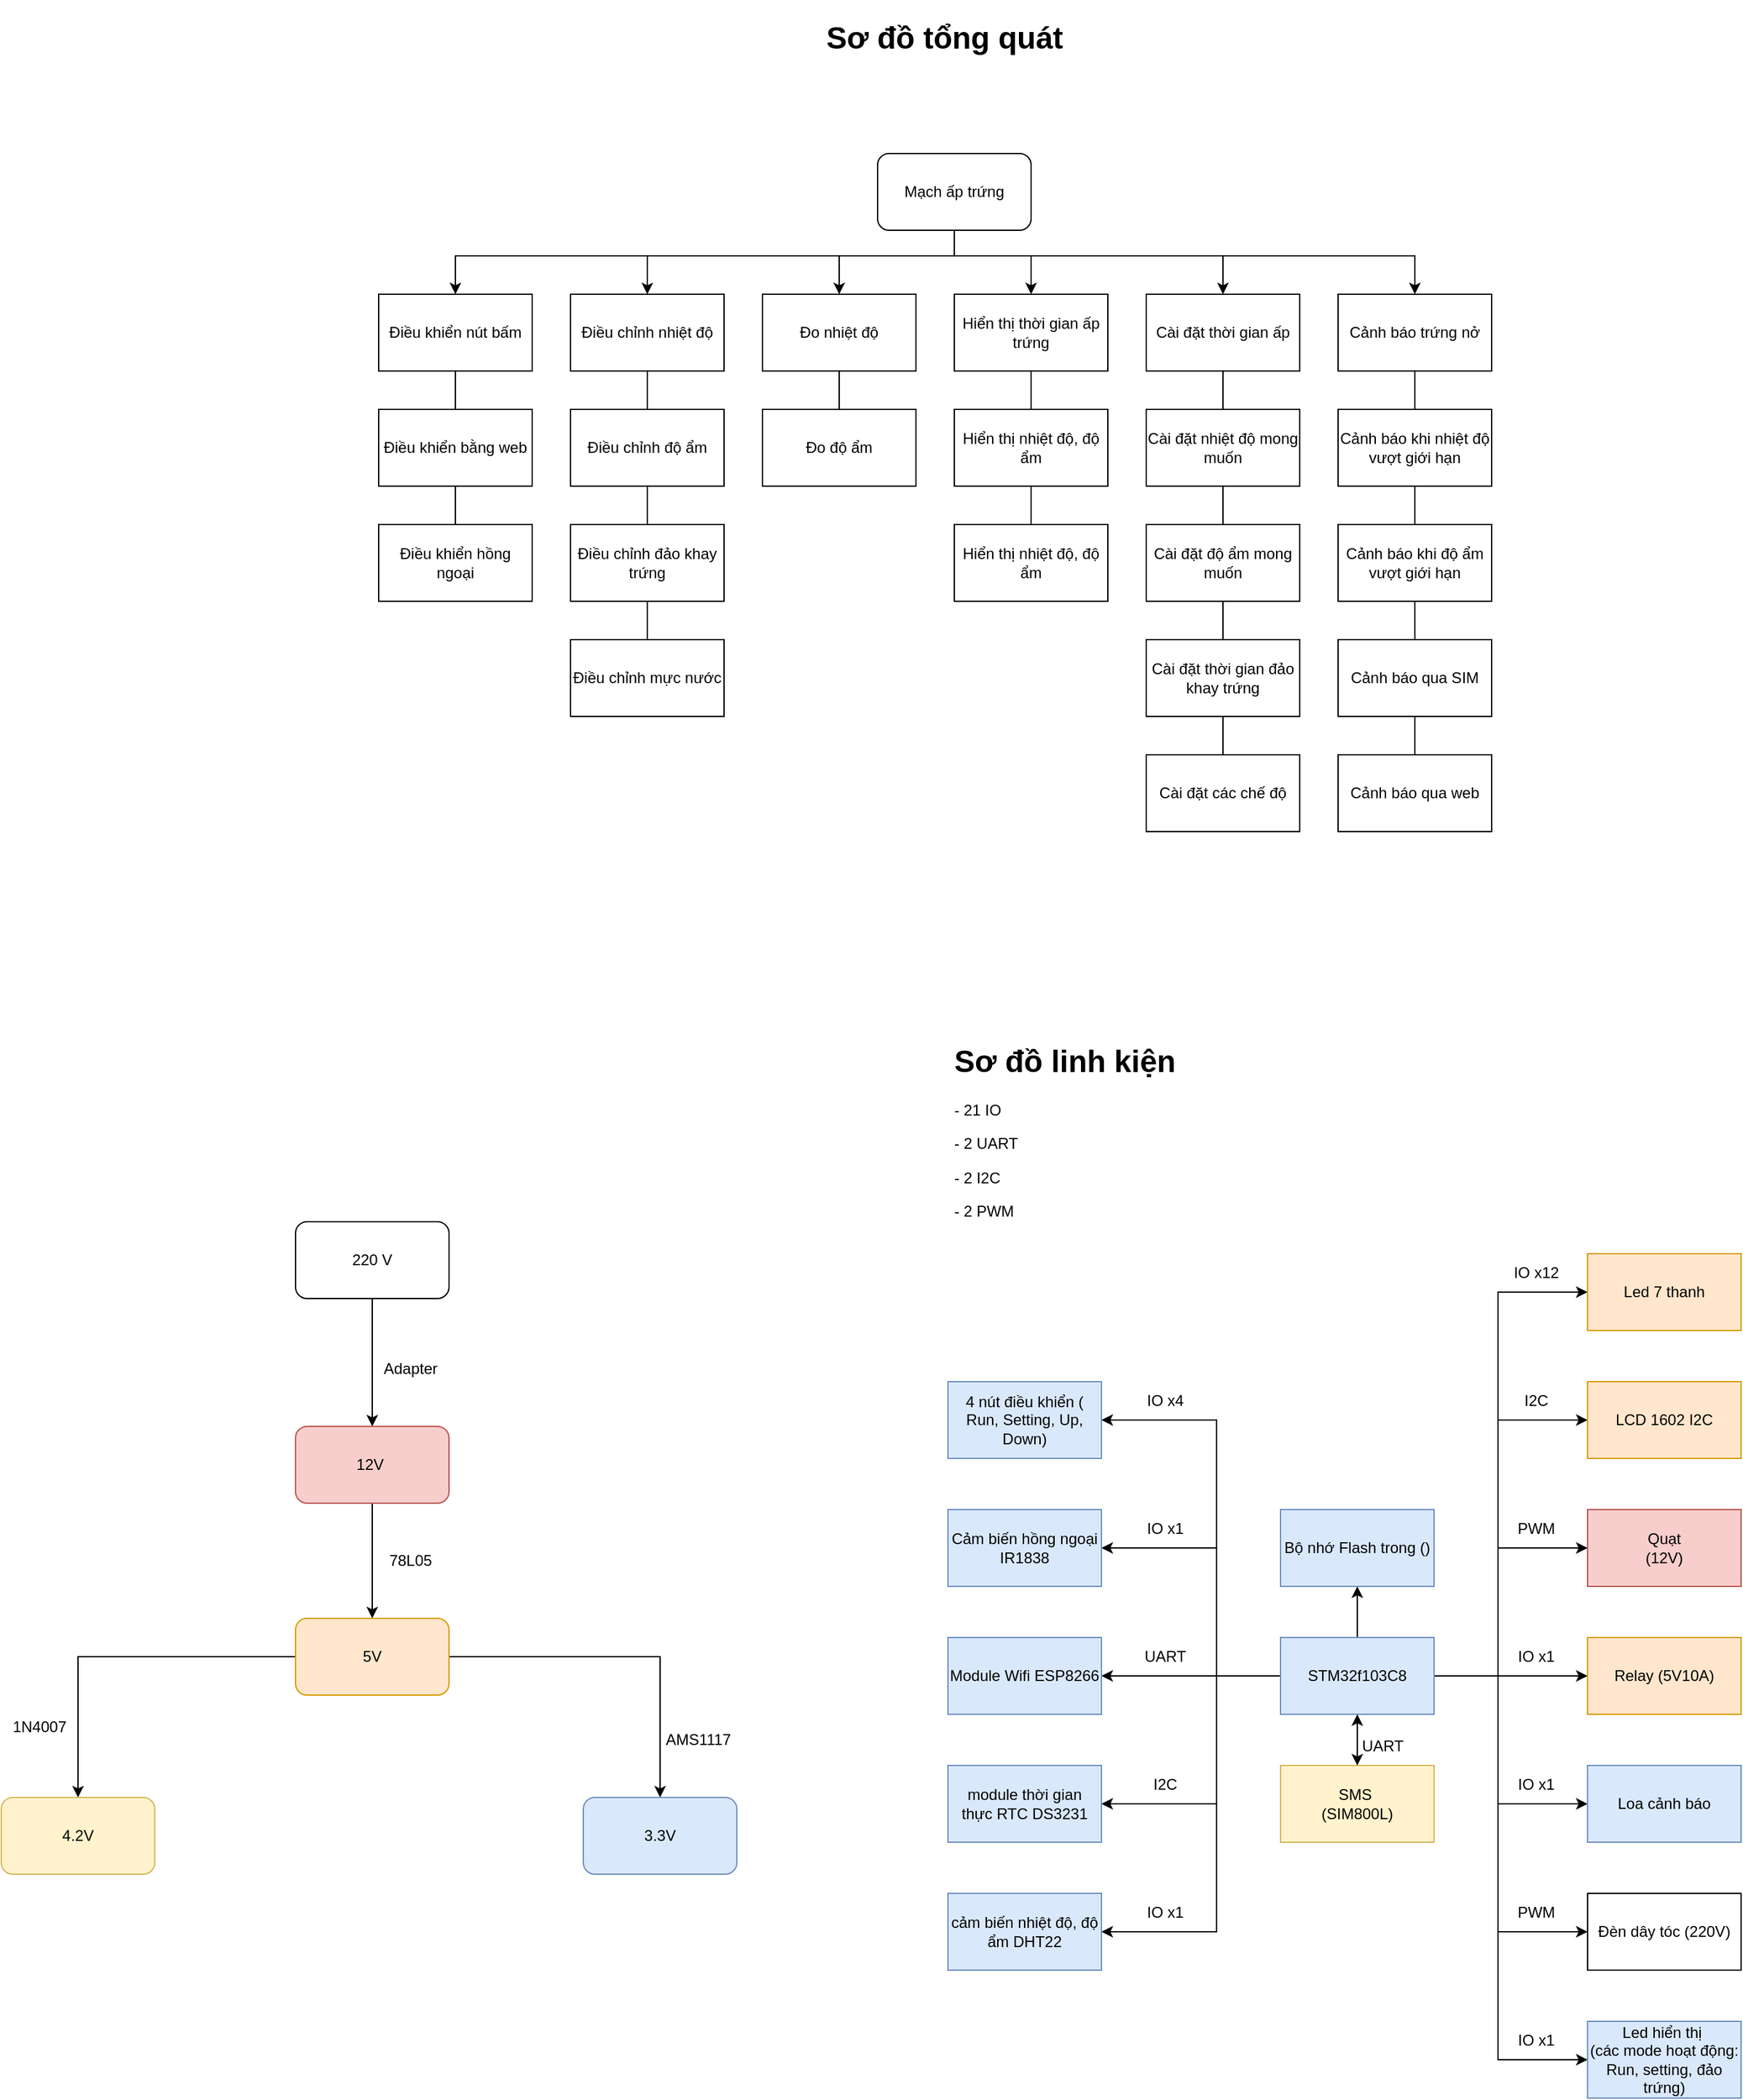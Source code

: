 <mxfile version="21.3.0" type="device">
  <diagram id="ALxiAxeV9Ly_q71chqAM" name="Page-1">
    <mxGraphModel dx="2359" dy="838" grid="1" gridSize="10" guides="1" tooltips="1" connect="1" arrows="1" fold="1" page="1" pageScale="1" pageWidth="850" pageHeight="1100" math="0" shadow="0">
      <root>
        <mxCell id="0" />
        <mxCell id="1" parent="0" />
        <mxCell id="fxQVwP1VWP0v5WLFIve3-24" style="edgeStyle=orthogonalEdgeStyle;rounded=0;orthogonalLoop=1;jettySize=auto;html=1;entryX=0.5;entryY=0;entryDx=0;entryDy=0;" parent="1" source="fxQVwP1VWP0v5WLFIve3-1" target="fxQVwP1VWP0v5WLFIve3-2" edge="1">
          <mxGeometry relative="1" as="geometry">
            <Array as="points">
              <mxPoint x="5" y="240" />
              <mxPoint x="-385" y="240" />
            </Array>
          </mxGeometry>
        </mxCell>
        <mxCell id="DAEP5-AScoEeusHj-AqT-6" style="edgeStyle=orthogonalEdgeStyle;rounded=0;orthogonalLoop=1;jettySize=auto;html=1;entryX=0.5;entryY=0;entryDx=0;entryDy=0;" edge="1" parent="1" source="fxQVwP1VWP0v5WLFIve3-1" target="fxQVwP1VWP0v5WLFIve3-5">
          <mxGeometry relative="1" as="geometry">
            <Array as="points">
              <mxPoint x="5" y="240" />
              <mxPoint x="-235" y="240" />
            </Array>
          </mxGeometry>
        </mxCell>
        <mxCell id="DAEP5-AScoEeusHj-AqT-15" style="edgeStyle=orthogonalEdgeStyle;rounded=0;orthogonalLoop=1;jettySize=auto;html=1;entryX=0.5;entryY=0;entryDx=0;entryDy=0;" edge="1" parent="1" source="fxQVwP1VWP0v5WLFIve3-1" target="DAEP5-AScoEeusHj-AqT-1">
          <mxGeometry relative="1" as="geometry">
            <Array as="points">
              <mxPoint x="5" y="240" />
              <mxPoint x="-85" y="240" />
            </Array>
          </mxGeometry>
        </mxCell>
        <mxCell id="DAEP5-AScoEeusHj-AqT-16" style="edgeStyle=orthogonalEdgeStyle;rounded=0;orthogonalLoop=1;jettySize=auto;html=1;entryX=0.5;entryY=0;entryDx=0;entryDy=0;" edge="1" parent="1" source="fxQVwP1VWP0v5WLFIve3-1" target="fxQVwP1VWP0v5WLFIve3-15">
          <mxGeometry relative="1" as="geometry">
            <Array as="points">
              <mxPoint x="5" y="240" />
              <mxPoint x="65" y="240" />
            </Array>
          </mxGeometry>
        </mxCell>
        <mxCell id="DAEP5-AScoEeusHj-AqT-17" style="edgeStyle=orthogonalEdgeStyle;rounded=0;orthogonalLoop=1;jettySize=auto;html=1;" edge="1" parent="1" source="fxQVwP1VWP0v5WLFIve3-1" target="fxQVwP1VWP0v5WLFIve3-7">
          <mxGeometry relative="1" as="geometry">
            <Array as="points">
              <mxPoint x="5" y="240" />
              <mxPoint x="215" y="240" />
            </Array>
          </mxGeometry>
        </mxCell>
        <mxCell id="DAEP5-AScoEeusHj-AqT-18" style="edgeStyle=orthogonalEdgeStyle;rounded=0;orthogonalLoop=1;jettySize=auto;html=1;entryX=0.5;entryY=0;entryDx=0;entryDy=0;" edge="1" parent="1" source="fxQVwP1VWP0v5WLFIve3-1" target="fxQVwP1VWP0v5WLFIve3-10">
          <mxGeometry relative="1" as="geometry">
            <Array as="points">
              <mxPoint x="5" y="240" />
              <mxPoint x="365" y="240" />
            </Array>
          </mxGeometry>
        </mxCell>
        <mxCell id="fxQVwP1VWP0v5WLFIve3-1" value="Mạch ấp trứng" style="rounded=1;whiteSpace=wrap;html=1;" parent="1" vertex="1">
          <mxGeometry x="-55" y="160" width="120" height="60" as="geometry" />
        </mxCell>
        <mxCell id="fxQVwP1VWP0v5WLFIve3-2" value="Điều khiển nút bấm" style="rounded=0;whiteSpace=wrap;html=1;" parent="1" vertex="1">
          <mxGeometry x="-445" y="270" width="120" height="60" as="geometry" />
        </mxCell>
        <mxCell id="fxQVwP1VWP0v5WLFIve3-3" value="Điều khiển bằng web" style="rounded=0;whiteSpace=wrap;html=1;" parent="1" vertex="1">
          <mxGeometry x="-445" y="360" width="120" height="60" as="geometry" />
        </mxCell>
        <mxCell id="fxQVwP1VWP0v5WLFIve3-4" value="Điều khiển hồng ngoại" style="rounded=0;whiteSpace=wrap;html=1;" parent="1" vertex="1">
          <mxGeometry x="-445" y="450" width="120" height="60" as="geometry" />
        </mxCell>
        <mxCell id="fxQVwP1VWP0v5WLFIve3-5" value="Điều chỉnh nhiệt độ" style="rounded=0;whiteSpace=wrap;html=1;" parent="1" vertex="1">
          <mxGeometry x="-295" y="270" width="120" height="60" as="geometry" />
        </mxCell>
        <mxCell id="fxQVwP1VWP0v5WLFIve3-6" value="Điều chỉnh độ ẩm" style="rounded=0;whiteSpace=wrap;html=1;" parent="1" vertex="1">
          <mxGeometry x="-295" y="360" width="120" height="60" as="geometry" />
        </mxCell>
        <mxCell id="fxQVwP1VWP0v5WLFIve3-7" value="Cài đặt thời gian ấp" style="rounded=0;whiteSpace=wrap;html=1;" parent="1" vertex="1">
          <mxGeometry x="155" y="270" width="120" height="60" as="geometry" />
        </mxCell>
        <mxCell id="fxQVwP1VWP0v5WLFIve3-8" value="Cài đặt nhiệt độ mong muốn" style="rounded=0;whiteSpace=wrap;html=1;" parent="1" vertex="1">
          <mxGeometry x="155" y="360" width="120" height="60" as="geometry" />
        </mxCell>
        <mxCell id="fxQVwP1VWP0v5WLFIve3-9" value="Cài đặt độ ẩm mong muốn" style="rounded=0;whiteSpace=wrap;html=1;" parent="1" vertex="1">
          <mxGeometry x="155" y="450" width="120" height="60" as="geometry" />
        </mxCell>
        <mxCell id="fxQVwP1VWP0v5WLFIve3-10" value="Cảnh báo trứng nở" style="rounded=0;whiteSpace=wrap;html=1;" parent="1" vertex="1">
          <mxGeometry x="305" y="270" width="120" height="60" as="geometry" />
        </mxCell>
        <mxCell id="fxQVwP1VWP0v5WLFIve3-11" value="Cảnh báo khi nhiệt độ vượt giới hạn" style="rounded=0;whiteSpace=wrap;html=1;" parent="1" vertex="1">
          <mxGeometry x="305" y="360" width="120" height="60" as="geometry" />
        </mxCell>
        <mxCell id="fxQVwP1VWP0v5WLFIve3-12" value="Cảnh báo khi độ ẩm vượt giới hạn" style="rounded=0;whiteSpace=wrap;html=1;" parent="1" vertex="1">
          <mxGeometry x="305" y="450" width="120" height="60" as="geometry" />
        </mxCell>
        <mxCell id="fxQVwP1VWP0v5WLFIve3-13" value="Cảnh báo qua SIM" style="rounded=0;whiteSpace=wrap;html=1;" parent="1" vertex="1">
          <mxGeometry x="305" y="540" width="120" height="60" as="geometry" />
        </mxCell>
        <mxCell id="DAEP5-AScoEeusHj-AqT-41" value="" style="edgeStyle=none;rounded=0;orthogonalLoop=1;jettySize=auto;html=1;" edge="1" parent="1" source="fxQVwP1VWP0v5WLFIve3-14" target="DAEP5-AScoEeusHj-AqT-37">
          <mxGeometry relative="1" as="geometry" />
        </mxCell>
        <mxCell id="DAEP5-AScoEeusHj-AqT-59" style="edgeStyle=orthogonalEdgeStyle;rounded=0;orthogonalLoop=1;jettySize=auto;html=1;entryX=1;entryY=0.5;entryDx=0;entryDy=0;" edge="1" parent="1" source="fxQVwP1VWP0v5WLFIve3-14" target="DAEP5-AScoEeusHj-AqT-38">
          <mxGeometry relative="1" as="geometry">
            <Array as="points">
              <mxPoint x="210" y="1350" />
              <mxPoint x="210" y="1150" />
            </Array>
          </mxGeometry>
        </mxCell>
        <mxCell id="DAEP5-AScoEeusHj-AqT-60" style="edgeStyle=orthogonalEdgeStyle;rounded=0;orthogonalLoop=1;jettySize=auto;html=1;entryX=1;entryY=0.5;entryDx=0;entryDy=0;" edge="1" parent="1" source="fxQVwP1VWP0v5WLFIve3-14" target="DAEP5-AScoEeusHj-AqT-39">
          <mxGeometry relative="1" as="geometry">
            <Array as="points">
              <mxPoint x="210" y="1350" />
              <mxPoint x="210" y="1250" />
            </Array>
          </mxGeometry>
        </mxCell>
        <mxCell id="DAEP5-AScoEeusHj-AqT-62" style="edgeStyle=orthogonalEdgeStyle;rounded=0;orthogonalLoop=1;jettySize=auto;html=1;entryX=0;entryY=0.5;entryDx=0;entryDy=0;" edge="1" parent="1" source="fxQVwP1VWP0v5WLFIve3-14" target="DAEP5-AScoEeusHj-AqT-56">
          <mxGeometry relative="1" as="geometry" />
        </mxCell>
        <mxCell id="DAEP5-AScoEeusHj-AqT-63" style="edgeStyle=orthogonalEdgeStyle;rounded=0;orthogonalLoop=1;jettySize=auto;html=1;entryX=1;entryY=0.5;entryDx=0;entryDy=0;" edge="1" parent="1" source="fxQVwP1VWP0v5WLFIve3-14" target="DAEP5-AScoEeusHj-AqT-47">
          <mxGeometry relative="1" as="geometry">
            <Array as="points">
              <mxPoint x="210" y="1350" />
              <mxPoint x="210" y="1450" />
            </Array>
          </mxGeometry>
        </mxCell>
        <mxCell id="DAEP5-AScoEeusHj-AqT-64" style="edgeStyle=orthogonalEdgeStyle;rounded=0;orthogonalLoop=1;jettySize=auto;html=1;entryX=1;entryY=0.5;entryDx=0;entryDy=0;" edge="1" parent="1" source="fxQVwP1VWP0v5WLFIve3-14" target="DAEP5-AScoEeusHj-AqT-48">
          <mxGeometry relative="1" as="geometry">
            <Array as="points">
              <mxPoint x="210" y="1350" />
              <mxPoint x="210" y="1550" />
            </Array>
          </mxGeometry>
        </mxCell>
        <mxCell id="DAEP5-AScoEeusHj-AqT-65" style="edgeStyle=orthogonalEdgeStyle;rounded=0;orthogonalLoop=1;jettySize=auto;html=1;entryX=1;entryY=0.5;entryDx=0;entryDy=0;" edge="1" parent="1" source="fxQVwP1VWP0v5WLFIve3-14" target="DAEP5-AScoEeusHj-AqT-40">
          <mxGeometry relative="1" as="geometry" />
        </mxCell>
        <mxCell id="DAEP5-AScoEeusHj-AqT-66" style="edgeStyle=orthogonalEdgeStyle;rounded=0;orthogonalLoop=1;jettySize=auto;html=1;exitX=1;exitY=0.5;exitDx=0;exitDy=0;entryX=0;entryY=0.5;entryDx=0;entryDy=0;" edge="1" parent="1" source="fxQVwP1VWP0v5WLFIve3-14" target="DAEP5-AScoEeusHj-AqT-49">
          <mxGeometry relative="1" as="geometry">
            <Array as="points">
              <mxPoint x="430" y="1350" />
              <mxPoint x="430" y="1050" />
            </Array>
          </mxGeometry>
        </mxCell>
        <mxCell id="DAEP5-AScoEeusHj-AqT-67" style="edgeStyle=orthogonalEdgeStyle;rounded=0;orthogonalLoop=1;jettySize=auto;html=1;entryX=0;entryY=0.5;entryDx=0;entryDy=0;" edge="1" parent="1" source="fxQVwP1VWP0v5WLFIve3-14" target="DAEP5-AScoEeusHj-AqT-50">
          <mxGeometry relative="1" as="geometry">
            <Array as="points">
              <mxPoint x="430" y="1350" />
              <mxPoint x="430" y="1150" />
            </Array>
          </mxGeometry>
        </mxCell>
        <mxCell id="DAEP5-AScoEeusHj-AqT-68" style="edgeStyle=orthogonalEdgeStyle;rounded=0;orthogonalLoop=1;jettySize=auto;html=1;exitX=1;exitY=0.5;exitDx=0;exitDy=0;entryX=0;entryY=0.5;entryDx=0;entryDy=0;" edge="1" parent="1" source="fxQVwP1VWP0v5WLFIve3-14" target="DAEP5-AScoEeusHj-AqT-51">
          <mxGeometry relative="1" as="geometry">
            <Array as="points">
              <mxPoint x="430" y="1350" />
              <mxPoint x="430" y="1250" />
            </Array>
          </mxGeometry>
        </mxCell>
        <mxCell id="DAEP5-AScoEeusHj-AqT-69" style="edgeStyle=orthogonalEdgeStyle;rounded=0;orthogonalLoop=1;jettySize=auto;html=1;entryX=0;entryY=0.5;entryDx=0;entryDy=0;" edge="1" parent="1" source="fxQVwP1VWP0v5WLFIve3-14" target="DAEP5-AScoEeusHj-AqT-54">
          <mxGeometry relative="1" as="geometry">
            <Array as="points">
              <mxPoint x="430" y="1350" />
              <mxPoint x="430" y="1450" />
            </Array>
          </mxGeometry>
        </mxCell>
        <mxCell id="DAEP5-AScoEeusHj-AqT-70" style="edgeStyle=orthogonalEdgeStyle;rounded=0;orthogonalLoop=1;jettySize=auto;html=1;entryX=0;entryY=0.5;entryDx=0;entryDy=0;" edge="1" parent="1" source="fxQVwP1VWP0v5WLFIve3-14" target="DAEP5-AScoEeusHj-AqT-55">
          <mxGeometry relative="1" as="geometry">
            <Array as="points">
              <mxPoint x="430" y="1350" />
              <mxPoint x="430" y="1550" />
            </Array>
          </mxGeometry>
        </mxCell>
        <mxCell id="DAEP5-AScoEeusHj-AqT-71" style="edgeStyle=orthogonalEdgeStyle;rounded=0;orthogonalLoop=1;jettySize=auto;html=1;entryX=0;entryY=0.5;entryDx=0;entryDy=0;" edge="1" parent="1" source="fxQVwP1VWP0v5WLFIve3-14" target="DAEP5-AScoEeusHj-AqT-53">
          <mxGeometry relative="1" as="geometry">
            <Array as="points">
              <mxPoint x="430" y="1350" />
              <mxPoint x="430" y="1650" />
            </Array>
          </mxGeometry>
        </mxCell>
        <mxCell id="fxQVwP1VWP0v5WLFIve3-14" value="STM32f103C8" style="rounded=0;whiteSpace=wrap;html=1;fillColor=#dae8fc;strokeColor=#6c8ebf;" parent="1" vertex="1">
          <mxGeometry x="260" y="1320" width="120" height="60" as="geometry" />
        </mxCell>
        <mxCell id="fxQVwP1VWP0v5WLFIve3-15" value="Hiển thị thời gian ấp trứng" style="rounded=0;whiteSpace=wrap;html=1;" parent="1" vertex="1">
          <mxGeometry x="5" y="270" width="120" height="60" as="geometry" />
        </mxCell>
        <mxCell id="fxQVwP1VWP0v5WLFIve3-16" value="Hiển thị nhiệt độ, độ ẩm" style="rounded=0;whiteSpace=wrap;html=1;" parent="1" vertex="1">
          <mxGeometry x="5" y="360" width="120" height="60" as="geometry" />
        </mxCell>
        <mxCell id="DAEP5-AScoEeusHj-AqT-1" value="Đo nhiệt độ" style="rounded=0;whiteSpace=wrap;html=1;" vertex="1" parent="1">
          <mxGeometry x="-145" y="270" width="120" height="60" as="geometry" />
        </mxCell>
        <mxCell id="DAEP5-AScoEeusHj-AqT-2" value="Đo độ ẩm" style="rounded=0;whiteSpace=wrap;html=1;" vertex="1" parent="1">
          <mxGeometry x="-145" y="360" width="120" height="60" as="geometry" />
        </mxCell>
        <mxCell id="DAEP5-AScoEeusHj-AqT-5" value="Điều chỉnh đảo khay trứng" style="rounded=0;whiteSpace=wrap;html=1;" vertex="1" parent="1">
          <mxGeometry x="-295" y="450" width="120" height="60" as="geometry" />
        </mxCell>
        <mxCell id="DAEP5-AScoEeusHj-AqT-11" value="Điều chỉnh mực nước" style="rounded=0;whiteSpace=wrap;html=1;" vertex="1" parent="1">
          <mxGeometry x="-295" y="540" width="120" height="60" as="geometry" />
        </mxCell>
        <mxCell id="DAEP5-AScoEeusHj-AqT-12" value="Cài đặt thời gian đảo khay trứng" style="rounded=0;whiteSpace=wrap;html=1;" vertex="1" parent="1">
          <mxGeometry x="155" y="540" width="120" height="60" as="geometry" />
        </mxCell>
        <mxCell id="DAEP5-AScoEeusHj-AqT-13" value="Cài đặt các chế độ" style="rounded=0;whiteSpace=wrap;html=1;" vertex="1" parent="1">
          <mxGeometry x="155" y="630" width="120" height="60" as="geometry" />
        </mxCell>
        <mxCell id="DAEP5-AScoEeusHj-AqT-14" value="Cảnh báo qua web" style="rounded=0;whiteSpace=wrap;html=1;" vertex="1" parent="1">
          <mxGeometry x="305" y="630" width="120" height="60" as="geometry" />
        </mxCell>
        <mxCell id="DAEP5-AScoEeusHj-AqT-20" value="" style="endArrow=none;html=1;rounded=0;entryX=0.5;entryY=1;entryDx=0;entryDy=0;" edge="1" parent="1" source="fxQVwP1VWP0v5WLFIve3-16" target="fxQVwP1VWP0v5WLFIve3-15">
          <mxGeometry width="50" height="50" relative="1" as="geometry">
            <mxPoint x="145" y="570" as="sourcePoint" />
            <mxPoint x="195" y="520" as="targetPoint" />
          </mxGeometry>
        </mxCell>
        <mxCell id="DAEP5-AScoEeusHj-AqT-21" value="" style="endArrow=none;html=1;rounded=0;entryX=0.5;entryY=1;entryDx=0;entryDy=0;exitX=0.5;exitY=0;exitDx=0;exitDy=0;" edge="1" parent="1" source="fxQVwP1VWP0v5WLFIve3-8" target="fxQVwP1VWP0v5WLFIve3-7">
          <mxGeometry width="50" height="50" relative="1" as="geometry">
            <mxPoint x="75" y="370" as="sourcePoint" />
            <mxPoint x="75" y="340" as="targetPoint" />
          </mxGeometry>
        </mxCell>
        <mxCell id="DAEP5-AScoEeusHj-AqT-24" value="" style="endArrow=none;html=1;rounded=0;exitX=0.5;exitY=1;exitDx=0;exitDy=0;entryX=0.5;entryY=0;entryDx=0;entryDy=0;" edge="1" parent="1" source="DAEP5-AScoEeusHj-AqT-1" target="DAEP5-AScoEeusHj-AqT-2">
          <mxGeometry width="50" height="50" relative="1" as="geometry">
            <mxPoint x="-45" y="590" as="sourcePoint" />
            <mxPoint x="-45" y="620" as="targetPoint" />
            <Array as="points" />
          </mxGeometry>
        </mxCell>
        <mxCell id="DAEP5-AScoEeusHj-AqT-25" value="" style="endArrow=none;html=1;rounded=0;entryX=0.5;entryY=1;entryDx=0;entryDy=0;" edge="1" parent="1" source="fxQVwP1VWP0v5WLFIve3-9" target="fxQVwP1VWP0v5WLFIve3-8">
          <mxGeometry width="50" height="50" relative="1" as="geometry">
            <mxPoint x="145" y="570" as="sourcePoint" />
            <mxPoint x="195" y="520" as="targetPoint" />
          </mxGeometry>
        </mxCell>
        <mxCell id="DAEP5-AScoEeusHj-AqT-26" value="" style="endArrow=none;html=1;rounded=0;entryX=0.5;entryY=1;entryDx=0;entryDy=0;exitX=0.5;exitY=0;exitDx=0;exitDy=0;" edge="1" parent="1" source="DAEP5-AScoEeusHj-AqT-12" target="fxQVwP1VWP0v5WLFIve3-9">
          <mxGeometry width="50" height="50" relative="1" as="geometry">
            <mxPoint x="145" y="570" as="sourcePoint" />
            <mxPoint x="195" y="520" as="targetPoint" />
          </mxGeometry>
        </mxCell>
        <mxCell id="DAEP5-AScoEeusHj-AqT-27" value="" style="endArrow=none;html=1;rounded=0;exitX=0.5;exitY=1;exitDx=0;exitDy=0;" edge="1" parent="1" source="fxQVwP1VWP0v5WLFIve3-10" target="fxQVwP1VWP0v5WLFIve3-11">
          <mxGeometry width="50" height="50" relative="1" as="geometry">
            <mxPoint x="95" y="390" as="sourcePoint" />
            <mxPoint x="95" y="360" as="targetPoint" />
          </mxGeometry>
        </mxCell>
        <mxCell id="DAEP5-AScoEeusHj-AqT-28" value="" style="endArrow=none;html=1;rounded=0;entryX=0.5;entryY=1;entryDx=0;entryDy=0;exitX=0.5;exitY=0;exitDx=0;exitDy=0;" edge="1" parent="1" source="DAEP5-AScoEeusHj-AqT-13" target="DAEP5-AScoEeusHj-AqT-12">
          <mxGeometry width="50" height="50" relative="1" as="geometry">
            <mxPoint x="105" y="400" as="sourcePoint" />
            <mxPoint x="105" y="370" as="targetPoint" />
          </mxGeometry>
        </mxCell>
        <mxCell id="DAEP5-AScoEeusHj-AqT-29" value="" style="endArrow=none;html=1;rounded=0;entryX=0.5;entryY=1;entryDx=0;entryDy=0;exitX=0.5;exitY=0;exitDx=0;exitDy=0;" edge="1" parent="1" source="fxQVwP1VWP0v5WLFIve3-12" target="fxQVwP1VWP0v5WLFIve3-11">
          <mxGeometry width="50" height="50" relative="1" as="geometry">
            <mxPoint x="115" y="410" as="sourcePoint" />
            <mxPoint x="115" y="380" as="targetPoint" />
          </mxGeometry>
        </mxCell>
        <mxCell id="DAEP5-AScoEeusHj-AqT-30" value="" style="endArrow=none;html=1;rounded=0;exitX=0.5;exitY=0;exitDx=0;exitDy=0;" edge="1" parent="1" source="fxQVwP1VWP0v5WLFIve3-13" target="fxQVwP1VWP0v5WLFIve3-12">
          <mxGeometry width="50" height="50" relative="1" as="geometry">
            <mxPoint x="125" y="420" as="sourcePoint" />
            <mxPoint x="125" y="390" as="targetPoint" />
          </mxGeometry>
        </mxCell>
        <mxCell id="DAEP5-AScoEeusHj-AqT-31" value="" style="endArrow=none;html=1;rounded=0;entryX=0.5;entryY=1;entryDx=0;entryDy=0;exitX=0.5;exitY=0;exitDx=0;exitDy=0;" edge="1" parent="1" source="DAEP5-AScoEeusHj-AqT-14" target="fxQVwP1VWP0v5WLFIve3-13">
          <mxGeometry width="50" height="50" relative="1" as="geometry">
            <mxPoint x="135" y="430" as="sourcePoint" />
            <mxPoint x="135" y="400" as="targetPoint" />
          </mxGeometry>
        </mxCell>
        <mxCell id="DAEP5-AScoEeusHj-AqT-32" value="" style="endArrow=none;html=1;rounded=0;entryX=0.5;entryY=1;entryDx=0;entryDy=0;" edge="1" parent="1" source="fxQVwP1VWP0v5WLFIve3-6" target="fxQVwP1VWP0v5WLFIve3-5">
          <mxGeometry width="50" height="50" relative="1" as="geometry">
            <mxPoint x="145" y="440" as="sourcePoint" />
            <mxPoint x="145" y="410" as="targetPoint" />
          </mxGeometry>
        </mxCell>
        <mxCell id="DAEP5-AScoEeusHj-AqT-33" value="" style="endArrow=none;html=1;rounded=0;entryX=0.5;entryY=1;entryDx=0;entryDy=0;exitX=0.5;exitY=0;exitDx=0;exitDy=0;" edge="1" parent="1" source="DAEP5-AScoEeusHj-AqT-5" target="fxQVwP1VWP0v5WLFIve3-6">
          <mxGeometry width="50" height="50" relative="1" as="geometry">
            <mxPoint x="155" y="450" as="sourcePoint" />
            <mxPoint x="155" y="420" as="targetPoint" />
          </mxGeometry>
        </mxCell>
        <mxCell id="DAEP5-AScoEeusHj-AqT-34" value="" style="endArrow=none;html=1;rounded=0;entryX=0.5;entryY=1;entryDx=0;entryDy=0;exitX=0.5;exitY=0;exitDx=0;exitDy=0;" edge="1" parent="1" source="DAEP5-AScoEeusHj-AqT-11" target="DAEP5-AScoEeusHj-AqT-5">
          <mxGeometry width="50" height="50" relative="1" as="geometry">
            <mxPoint x="165" y="460" as="sourcePoint" />
            <mxPoint x="165" y="430" as="targetPoint" />
          </mxGeometry>
        </mxCell>
        <mxCell id="DAEP5-AScoEeusHj-AqT-35" value="" style="endArrow=none;html=1;rounded=0;entryX=0.5;entryY=1;entryDx=0;entryDy=0;" edge="1" parent="1" source="fxQVwP1VWP0v5WLFIve3-3" target="fxQVwP1VWP0v5WLFIve3-2">
          <mxGeometry width="50" height="50" relative="1" as="geometry">
            <mxPoint x="175" y="470" as="sourcePoint" />
            <mxPoint x="175" y="440" as="targetPoint" />
          </mxGeometry>
        </mxCell>
        <mxCell id="DAEP5-AScoEeusHj-AqT-36" value="" style="endArrow=none;html=1;rounded=0;entryX=0.5;entryY=1;entryDx=0;entryDy=0;exitX=0.5;exitY=0;exitDx=0;exitDy=0;" edge="1" parent="1" source="fxQVwP1VWP0v5WLFIve3-4" target="fxQVwP1VWP0v5WLFIve3-3">
          <mxGeometry width="50" height="50" relative="1" as="geometry">
            <mxPoint x="185" y="480" as="sourcePoint" />
            <mxPoint x="185" y="450" as="targetPoint" />
          </mxGeometry>
        </mxCell>
        <mxCell id="DAEP5-AScoEeusHj-AqT-37" value="Bộ nhớ Flash trong ()" style="rounded=0;whiteSpace=wrap;html=1;fillColor=#dae8fc;strokeColor=#6c8ebf;" vertex="1" parent="1">
          <mxGeometry x="260" y="1220" width="120" height="60" as="geometry" />
        </mxCell>
        <mxCell id="DAEP5-AScoEeusHj-AqT-38" value="4 nút điều khiển ( Run, Setting, Up, Down)" style="rounded=0;whiteSpace=wrap;html=1;fillColor=#dae8fc;strokeColor=#6c8ebf;" vertex="1" parent="1">
          <mxGeometry y="1120" width="120" height="60" as="geometry" />
        </mxCell>
        <mxCell id="DAEP5-AScoEeusHj-AqT-39" value="Cảm biến hồng ngoại IR1838" style="rounded=0;whiteSpace=wrap;html=1;fillColor=#dae8fc;strokeColor=#6c8ebf;" vertex="1" parent="1">
          <mxGeometry y="1220" width="120" height="60" as="geometry" />
        </mxCell>
        <mxCell id="DAEP5-AScoEeusHj-AqT-40" value="Module Wifi ESP8266" style="rounded=0;whiteSpace=wrap;html=1;fillColor=#dae8fc;strokeColor=#6c8ebf;" vertex="1" parent="1">
          <mxGeometry y="1320" width="120" height="60" as="geometry" />
        </mxCell>
        <mxCell id="DAEP5-AScoEeusHj-AqT-47" value="module thời gian thực&amp;nbsp;RTC DS3231" style="rounded=0;whiteSpace=wrap;html=1;fillColor=#dae8fc;strokeColor=#6c8ebf;" vertex="1" parent="1">
          <mxGeometry y="1420" width="120" height="60" as="geometry" />
        </mxCell>
        <mxCell id="DAEP5-AScoEeusHj-AqT-48" value="cảm biến nhiệt độ, độ ẩm DHT22" style="rounded=0;whiteSpace=wrap;html=1;fillColor=#dae8fc;strokeColor=#6c8ebf;" vertex="1" parent="1">
          <mxGeometry y="1520" width="120" height="60" as="geometry" />
        </mxCell>
        <mxCell id="DAEP5-AScoEeusHj-AqT-49" value="Led 7 thanh" style="rounded=0;whiteSpace=wrap;html=1;fillColor=#ffe6cc;strokeColor=#d79b00;" vertex="1" parent="1">
          <mxGeometry x="500" y="1020" width="120" height="60" as="geometry" />
        </mxCell>
        <mxCell id="DAEP5-AScoEeusHj-AqT-50" value="LCD 1602 I2C" style="rounded=0;whiteSpace=wrap;html=1;fillColor=#ffe6cc;strokeColor=#d79b00;" vertex="1" parent="1">
          <mxGeometry x="500" y="1120" width="120" height="60" as="geometry" />
        </mxCell>
        <mxCell id="DAEP5-AScoEeusHj-AqT-51" value="Quạt&lt;br&gt;(12V)" style="rounded=0;whiteSpace=wrap;html=1;fillColor=#f8cecc;strokeColor=#b85450;" vertex="1" parent="1">
          <mxGeometry x="500" y="1220" width="120" height="60" as="geometry" />
        </mxCell>
        <mxCell id="DAEP5-AScoEeusHj-AqT-52" value="SMS&amp;nbsp;&lt;br&gt;(SIM800L)" style="rounded=0;whiteSpace=wrap;html=1;fillColor=#fff2cc;strokeColor=#d6b656;" vertex="1" parent="1">
          <mxGeometry x="260" y="1420" width="120" height="60" as="geometry" />
        </mxCell>
        <mxCell id="DAEP5-AScoEeusHj-AqT-53" value="Led hiển thị&amp;nbsp;&lt;br&gt;(các mode hoạt động: Run, setting, đảo trứng)" style="rounded=0;whiteSpace=wrap;html=1;fillColor=#dae8fc;strokeColor=#6c8ebf;" vertex="1" parent="1">
          <mxGeometry x="500" y="1620" width="120" height="60" as="geometry" />
        </mxCell>
        <mxCell id="DAEP5-AScoEeusHj-AqT-54" value="Loa cảnh báo" style="rounded=0;whiteSpace=wrap;html=1;fillColor=#dae8fc;strokeColor=#6c8ebf;" vertex="1" parent="1">
          <mxGeometry x="500" y="1420" width="120" height="60" as="geometry" />
        </mxCell>
        <mxCell id="DAEP5-AScoEeusHj-AqT-55" value="Đèn dây tóc (220V)" style="rounded=0;whiteSpace=wrap;html=1;" vertex="1" parent="1">
          <mxGeometry x="500" y="1520" width="120" height="60" as="geometry" />
        </mxCell>
        <mxCell id="DAEP5-AScoEeusHj-AqT-56" value="Relay (5V10A)" style="rounded=0;whiteSpace=wrap;html=1;fillColor=#ffe6cc;strokeColor=#d79b00;" vertex="1" parent="1">
          <mxGeometry x="500" y="1320" width="120" height="60" as="geometry" />
        </mxCell>
        <mxCell id="DAEP5-AScoEeusHj-AqT-58" value="" style="endArrow=classic;startArrow=classic;html=1;rounded=0;exitX=0.5;exitY=0;exitDx=0;exitDy=0;entryX=0.5;entryY=1;entryDx=0;entryDy=0;" edge="1" parent="1" source="DAEP5-AScoEeusHj-AqT-52" target="fxQVwP1VWP0v5WLFIve3-14">
          <mxGeometry width="50" height="50" relative="1" as="geometry">
            <mxPoint x="490" y="1320" as="sourcePoint" />
            <mxPoint x="540" y="1270" as="targetPoint" />
          </mxGeometry>
        </mxCell>
        <mxCell id="DAEP5-AScoEeusHj-AqT-72" value="IO x4" style="text;html=1;strokeColor=none;fillColor=none;align=center;verticalAlign=middle;whiteSpace=wrap;rounded=0;" vertex="1" parent="1">
          <mxGeometry x="140" y="1120" width="60" height="30" as="geometry" />
        </mxCell>
        <mxCell id="DAEP5-AScoEeusHj-AqT-73" value="IO x1" style="text;html=1;strokeColor=none;fillColor=none;align=center;verticalAlign=middle;whiteSpace=wrap;rounded=0;" vertex="1" parent="1">
          <mxGeometry x="140" y="1220" width="60" height="30" as="geometry" />
        </mxCell>
        <mxCell id="DAEP5-AScoEeusHj-AqT-74" value="UART" style="text;html=1;strokeColor=none;fillColor=none;align=center;verticalAlign=middle;whiteSpace=wrap;rounded=0;" vertex="1" parent="1">
          <mxGeometry x="140" y="1320" width="60" height="30" as="geometry" />
        </mxCell>
        <mxCell id="DAEP5-AScoEeusHj-AqT-75" value="I2C" style="text;html=1;strokeColor=none;fillColor=none;align=center;verticalAlign=middle;whiteSpace=wrap;rounded=0;" vertex="1" parent="1">
          <mxGeometry x="140" y="1420" width="60" height="30" as="geometry" />
        </mxCell>
        <mxCell id="DAEP5-AScoEeusHj-AqT-76" value="IO x1" style="text;html=1;strokeColor=none;fillColor=none;align=center;verticalAlign=middle;whiteSpace=wrap;rounded=0;" vertex="1" parent="1">
          <mxGeometry x="140" y="1520" width="60" height="30" as="geometry" />
        </mxCell>
        <mxCell id="DAEP5-AScoEeusHj-AqT-77" value="IO x12" style="text;html=1;strokeColor=none;fillColor=none;align=center;verticalAlign=middle;whiteSpace=wrap;rounded=0;" vertex="1" parent="1">
          <mxGeometry x="430" y="1020" width="60" height="30" as="geometry" />
        </mxCell>
        <mxCell id="DAEP5-AScoEeusHj-AqT-78" value="I2C" style="text;html=1;strokeColor=none;fillColor=none;align=center;verticalAlign=middle;whiteSpace=wrap;rounded=0;" vertex="1" parent="1">
          <mxGeometry x="430" y="1120" width="60" height="30" as="geometry" />
        </mxCell>
        <mxCell id="DAEP5-AScoEeusHj-AqT-79" value="PWM" style="text;html=1;strokeColor=none;fillColor=none;align=center;verticalAlign=middle;whiteSpace=wrap;rounded=0;" vertex="1" parent="1">
          <mxGeometry x="430" y="1220" width="60" height="30" as="geometry" />
        </mxCell>
        <mxCell id="DAEP5-AScoEeusHj-AqT-80" value="IO x1" style="text;html=1;strokeColor=none;fillColor=none;align=center;verticalAlign=middle;whiteSpace=wrap;rounded=0;" vertex="1" parent="1">
          <mxGeometry x="430" y="1320" width="60" height="30" as="geometry" />
        </mxCell>
        <mxCell id="DAEP5-AScoEeusHj-AqT-81" value="IO x1" style="text;html=1;strokeColor=none;fillColor=none;align=center;verticalAlign=middle;whiteSpace=wrap;rounded=0;" vertex="1" parent="1">
          <mxGeometry x="430" y="1420" width="60" height="30" as="geometry" />
        </mxCell>
        <mxCell id="DAEP5-AScoEeusHj-AqT-82" value="PWM" style="text;html=1;strokeColor=none;fillColor=none;align=center;verticalAlign=middle;whiteSpace=wrap;rounded=0;" vertex="1" parent="1">
          <mxGeometry x="430" y="1520" width="60" height="30" as="geometry" />
        </mxCell>
        <mxCell id="DAEP5-AScoEeusHj-AqT-83" value="IO x1" style="text;html=1;strokeColor=none;fillColor=none;align=center;verticalAlign=middle;whiteSpace=wrap;rounded=0;" vertex="1" parent="1">
          <mxGeometry x="430" y="1620" width="60" height="30" as="geometry" />
        </mxCell>
        <mxCell id="DAEP5-AScoEeusHj-AqT-84" value="UART" style="text;html=1;strokeColor=none;fillColor=none;align=center;verticalAlign=middle;whiteSpace=wrap;rounded=0;" vertex="1" parent="1">
          <mxGeometry x="310" y="1390" width="60" height="30" as="geometry" />
        </mxCell>
        <mxCell id="DAEP5-AScoEeusHj-AqT-85" value="Hiển thị nhiệt độ, độ ẩm" style="rounded=0;whiteSpace=wrap;html=1;" vertex="1" parent="1">
          <mxGeometry x="5" y="450" width="120" height="60" as="geometry" />
        </mxCell>
        <mxCell id="DAEP5-AScoEeusHj-AqT-86" value="" style="endArrow=none;html=1;rounded=0;exitX=0.5;exitY=0;exitDx=0;exitDy=0;entryX=0.5;entryY=1;entryDx=0;entryDy=0;" edge="1" parent="1" source="DAEP5-AScoEeusHj-AqT-85" target="fxQVwP1VWP0v5WLFIve3-16">
          <mxGeometry width="50" height="50" relative="1" as="geometry">
            <mxPoint x="75" y="370" as="sourcePoint" />
            <mxPoint x="75" y="430" as="targetPoint" />
          </mxGeometry>
        </mxCell>
        <mxCell id="DAEP5-AScoEeusHj-AqT-88" value="&lt;h1&gt;Sơ đồ linh kiện&amp;nbsp;&lt;/h1&gt;&lt;p&gt;- 21 IO&lt;/p&gt;&lt;p&gt;- 2 UART&lt;/p&gt;&lt;p&gt;- 2 I2C&lt;/p&gt;&lt;p&gt;- 2 PWM&lt;/p&gt;" style="text;html=1;strokeColor=none;fillColor=none;spacing=5;spacingTop=-20;whiteSpace=wrap;overflow=hidden;rounded=0;" vertex="1" parent="1">
          <mxGeometry y="850" width="300" height="150" as="geometry" />
        </mxCell>
        <mxCell id="DAEP5-AScoEeusHj-AqT-94" value="" style="edgeStyle=orthogonalEdgeStyle;rounded=0;orthogonalLoop=1;jettySize=auto;html=1;" edge="1" parent="1" source="DAEP5-AScoEeusHj-AqT-90" target="DAEP5-AScoEeusHj-AqT-91">
          <mxGeometry relative="1" as="geometry" />
        </mxCell>
        <mxCell id="DAEP5-AScoEeusHj-AqT-90" value="220 V" style="rounded=1;whiteSpace=wrap;html=1;" vertex="1" parent="1">
          <mxGeometry x="-510" y="995" width="120" height="60" as="geometry" />
        </mxCell>
        <mxCell id="DAEP5-AScoEeusHj-AqT-96" style="edgeStyle=orthogonalEdgeStyle;rounded=0;orthogonalLoop=1;jettySize=auto;html=1;" edge="1" parent="1" source="DAEP5-AScoEeusHj-AqT-91" target="DAEP5-AScoEeusHj-AqT-92">
          <mxGeometry relative="1" as="geometry" />
        </mxCell>
        <mxCell id="DAEP5-AScoEeusHj-AqT-91" value="12V&amp;nbsp;" style="rounded=1;whiteSpace=wrap;html=1;fillColor=#f8cecc;strokeColor=#b85450;" vertex="1" parent="1">
          <mxGeometry x="-510" y="1155" width="120" height="60" as="geometry" />
        </mxCell>
        <mxCell id="DAEP5-AScoEeusHj-AqT-97" style="edgeStyle=orthogonalEdgeStyle;rounded=0;orthogonalLoop=1;jettySize=auto;html=1;" edge="1" parent="1" source="DAEP5-AScoEeusHj-AqT-92" target="DAEP5-AScoEeusHj-AqT-93">
          <mxGeometry relative="1" as="geometry" />
        </mxCell>
        <mxCell id="DAEP5-AScoEeusHj-AqT-102" value="" style="edgeStyle=orthogonalEdgeStyle;rounded=0;orthogonalLoop=1;jettySize=auto;html=1;" edge="1" parent="1" source="DAEP5-AScoEeusHj-AqT-92" target="DAEP5-AScoEeusHj-AqT-101">
          <mxGeometry relative="1" as="geometry" />
        </mxCell>
        <mxCell id="DAEP5-AScoEeusHj-AqT-92" value="5V" style="rounded=1;whiteSpace=wrap;html=1;fillColor=#ffe6cc;strokeColor=#d79b00;" vertex="1" parent="1">
          <mxGeometry x="-510" y="1305" width="120" height="60" as="geometry" />
        </mxCell>
        <mxCell id="DAEP5-AScoEeusHj-AqT-93" value="3.3V" style="rounded=1;whiteSpace=wrap;html=1;fillColor=#dae8fc;strokeColor=#6c8ebf;" vertex="1" parent="1">
          <mxGeometry x="-285" y="1445" width="120" height="60" as="geometry" />
        </mxCell>
        <mxCell id="DAEP5-AScoEeusHj-AqT-95" value="Adapter" style="text;html=1;strokeColor=none;fillColor=none;align=center;verticalAlign=middle;whiteSpace=wrap;rounded=0;" vertex="1" parent="1">
          <mxGeometry x="-450" y="1095" width="60" height="30" as="geometry" />
        </mxCell>
        <mxCell id="DAEP5-AScoEeusHj-AqT-99" value="78L05" style="text;html=1;strokeColor=none;fillColor=none;align=center;verticalAlign=middle;whiteSpace=wrap;rounded=0;" vertex="1" parent="1">
          <mxGeometry x="-450" y="1245" width="60" height="30" as="geometry" />
        </mxCell>
        <mxCell id="DAEP5-AScoEeusHj-AqT-100" value="AMS1117" style="text;html=1;strokeColor=none;fillColor=none;align=center;verticalAlign=middle;whiteSpace=wrap;rounded=0;" vertex="1" parent="1">
          <mxGeometry x="-225" y="1385" width="60" height="30" as="geometry" />
        </mxCell>
        <mxCell id="DAEP5-AScoEeusHj-AqT-101" value="4.2V" style="whiteSpace=wrap;html=1;fillColor=#fff2cc;strokeColor=#d6b656;rounded=1;" vertex="1" parent="1">
          <mxGeometry x="-740" y="1445" width="120" height="60" as="geometry" />
        </mxCell>
        <mxCell id="DAEP5-AScoEeusHj-AqT-103" value="1N4007" style="text;html=1;strokeColor=none;fillColor=none;align=center;verticalAlign=middle;whiteSpace=wrap;rounded=0;" vertex="1" parent="1">
          <mxGeometry x="-740" y="1375" width="60" height="30" as="geometry" />
        </mxCell>
        <mxCell id="DAEP5-AScoEeusHj-AqT-104" value="&lt;h1&gt;Sơ đồ tổng quát&amp;nbsp;&lt;/h1&gt;" style="text;html=1;strokeColor=none;fillColor=none;spacing=5;spacingTop=-20;whiteSpace=wrap;overflow=hidden;rounded=0;" vertex="1" parent="1">
          <mxGeometry x="-100" y="50" width="200" height="40" as="geometry" />
        </mxCell>
      </root>
    </mxGraphModel>
  </diagram>
</mxfile>
